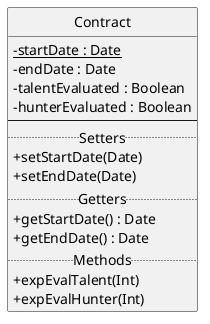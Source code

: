@startuml Contract

skinparam classAttributeIconSize 0

class Contract {
    {static} {field} - startDate : Date
    {field} - endDate : Date
    {field} - talentEvaluated : Boolean
    {field} - hunterEvaluated : Boolean
    --
    .. Setters ..
    {method} + setStartDate(Date)
    {method} + setEndDate(Date)
    .. Getters ..
    {method} + getStartDate() : Date
    {method} + getEndDate() : Date
    .. Methods ..
    {method} + expEvalTalent(Int)
    {method} + expEvalHunter(Int)
}

hide Contract circle

@enduml